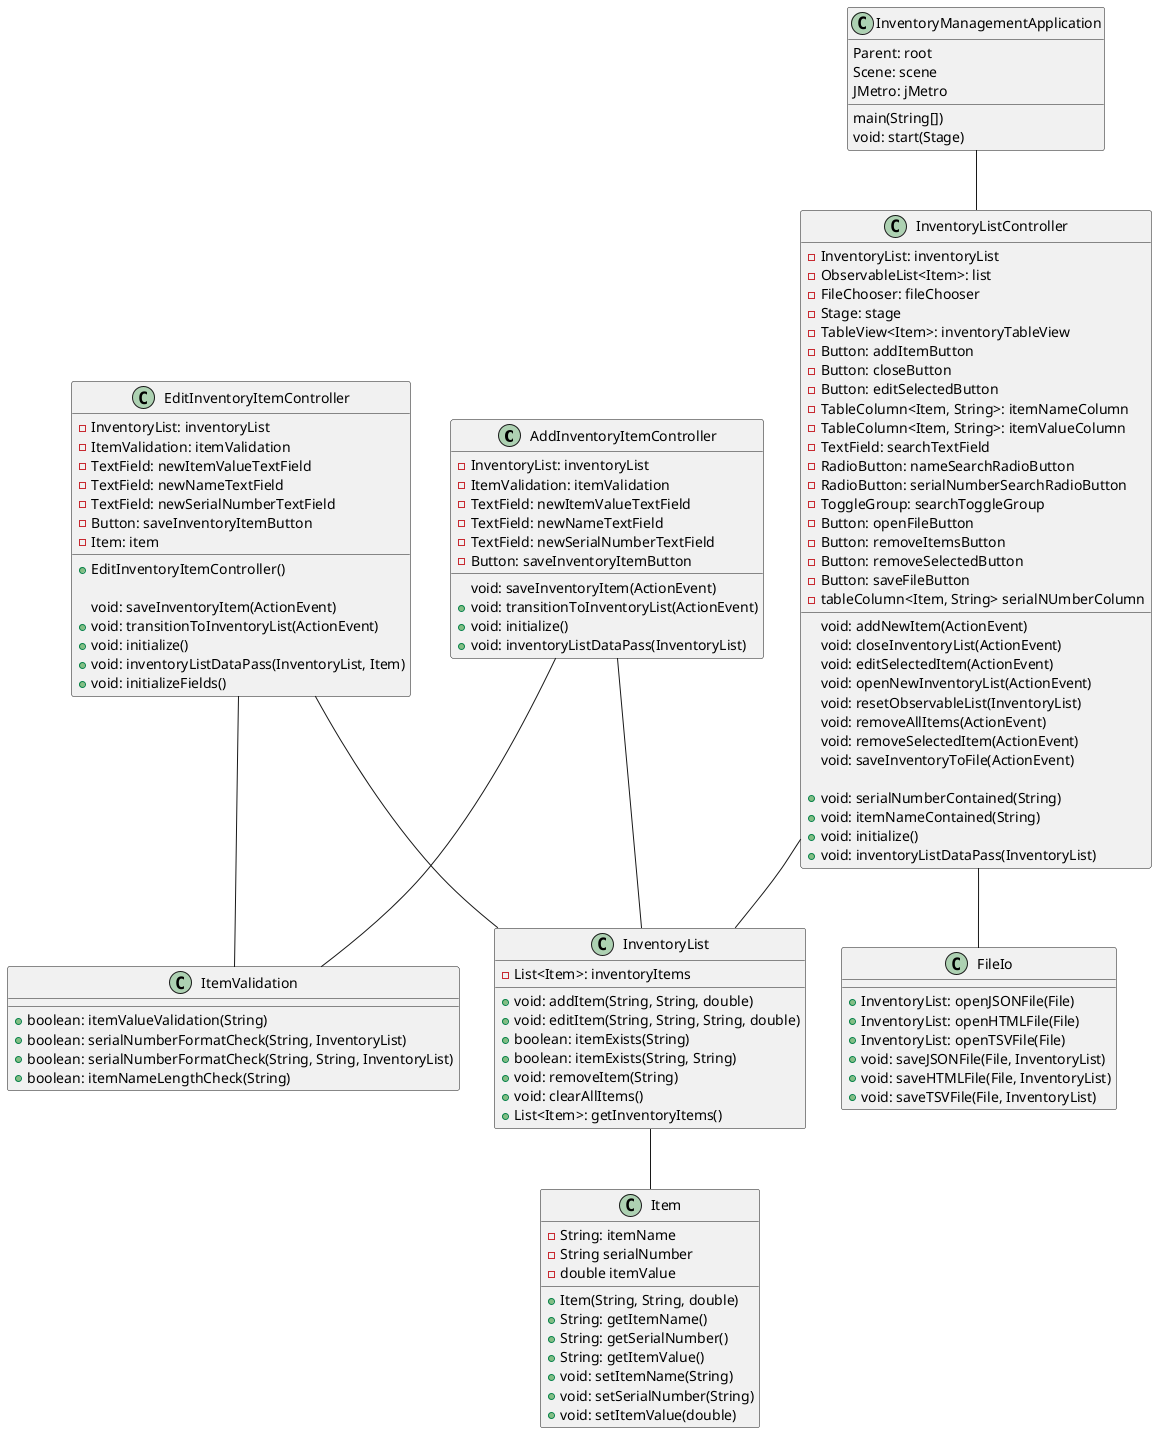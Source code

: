 @startuml
AddInventoryItemController -- InventoryList
AddInventoryItemController -- ItemValidation
EditInventoryItemController -- InventoryList
EditInventoryItemController -- ItemValidation
InventoryListController -- InventoryList
InventoryListController -- FileIo
InventoryManagementApplication -- InventoryListController
InventoryList -- Item

class AddInventoryItemController {
    -InventoryList: inventoryList
    -ItemValidation: itemValidation
    -TextField: newItemValueTextField
    -TextField: newNameTextField
    -TextField: newSerialNumberTextField
    -Button: saveInventoryItemButton

    void: saveInventoryItem(ActionEvent)
    +void: transitionToInventoryList(ActionEvent)
    +void: initialize()
    +void: inventoryListDataPass(InventoryList)
}

class EditInventoryItemController {
    -InventoryList: inventoryList
    -ItemValidation: itemValidation
    -TextField: newItemValueTextField
    -TextField: newNameTextField
    -TextField: newSerialNumberTextField
    -Button: saveInventoryItemButton
    -Item: item

    +EditInventoryItemController()

    void: saveInventoryItem(ActionEvent)
    +void: transitionToInventoryList(ActionEvent)
    +void: initialize()
    +void: inventoryListDataPass(InventoryList, Item)
    +void: initializeFields()
}

class FileIo {
    +InventoryList: openJSONFile(File)
    +InventoryList: openHTMLFile(File)
    +InventoryList: openTSVFile(File)
    +void: saveJSONFile(File, InventoryList)
    +void: saveHTMLFile(File, InventoryList)
    +void: saveTSVFile(File, InventoryList)
}

class InventoryList {
    -List<Item>: inventoryItems

    +void: addItem(String, String, double)
    +void: editItem(String, String, String, double)
    +boolean: itemExists(String)
    +boolean: itemExists(String, String)
    +void: removeItem(String)
    +void: clearAllItems()
    +List<Item>: getInventoryItems()
}

class InventoryListController {
    -InventoryList: inventoryList
    -ObservableList<Item>: list
    -FileChooser: fileChooser
    -Stage: stage
    -TableView<Item>: inventoryTableView
    -Button: addItemButton
    -Button: closeButton
    -Button: editSelectedButton
    -TableColumn<Item, String>: itemNameColumn
    -TableColumn<Item, String>: itemValueColumn
    -TextField: searchTextField
    -RadioButton: nameSearchRadioButton
    -RadioButton: serialNumberSearchRadioButton
    -ToggleGroup: searchToggleGroup
    -Button: openFileButton
    -Button: removeItemsButton
    -Button: removeSelectedButton
    -Button: saveFileButton
    -tableColumn<Item, String> serialNUmberColumn

    void: addNewItem(ActionEvent)
    void: closeInventoryList(ActionEvent)
    void: editSelectedItem(ActionEvent)
    void: openNewInventoryList(ActionEvent)
    void: resetObservableList(InventoryList)
    void: removeAllItems(ActionEvent)
    void: removeSelectedItem(ActionEvent)
    void: saveInventoryToFile(ActionEvent)

    +void: serialNumberContained(String)
    +void: itemNameContained(String)
    +void: initialize()
    +void: inventoryListDataPass(InventoryList)
}

class InventoryManagementApplication {
    main(String[])
    void: start(Stage)
    Parent: root
    Scene: scene
    JMetro: jMetro
}

class Item {
    -String: itemName
    -String serialNumber
    -double itemValue

    +Item(String, String, double)
    +String: getItemName()
    +String: getSerialNumber()
    +String: getItemValue()
    +void: setItemName(String)
    +void: setSerialNumber(String)
    +void: setItemValue(double)
}

class ItemValidation {
    +boolean: itemValueValidation(String)
    +boolean: serialNumberFormatCheck(String, InventoryList)
    +boolean: serialNumberFormatCheck(String, String, InventoryList)
    +boolean: itemNameLengthCheck(String)
}
@enduml